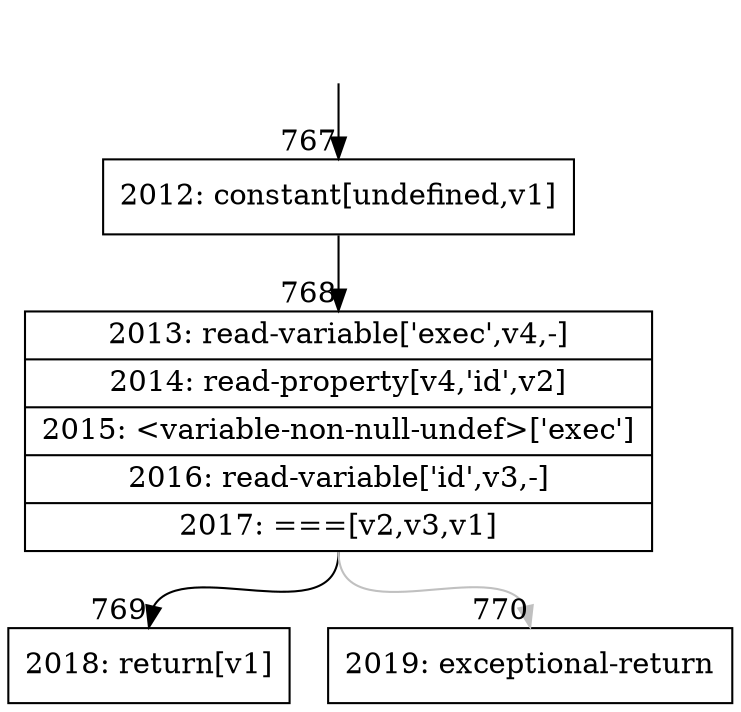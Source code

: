 digraph {
rankdir="TD"
BB_entry77[shape=none,label=""];
BB_entry77 -> BB767 [tailport=s, headport=n, headlabel="    767"]
BB767 [shape=record label="{2012: constant[undefined,v1]}" ] 
BB767 -> BB768 [tailport=s, headport=n, headlabel="      768"]
BB768 [shape=record label="{2013: read-variable['exec',v4,-]|2014: read-property[v4,'id',v2]|2015: \<variable-non-null-undef\>['exec']|2016: read-variable['id',v3,-]|2017: ===[v2,v3,v1]}" ] 
BB768 -> BB769 [tailport=s, headport=n, headlabel="      769"]
BB768 -> BB770 [tailport=s, headport=n, color=gray, headlabel="      770"]
BB769 [shape=record label="{2018: return[v1]}" ] 
BB770 [shape=record label="{2019: exceptional-return}" ] 
//#$~ 651
}
